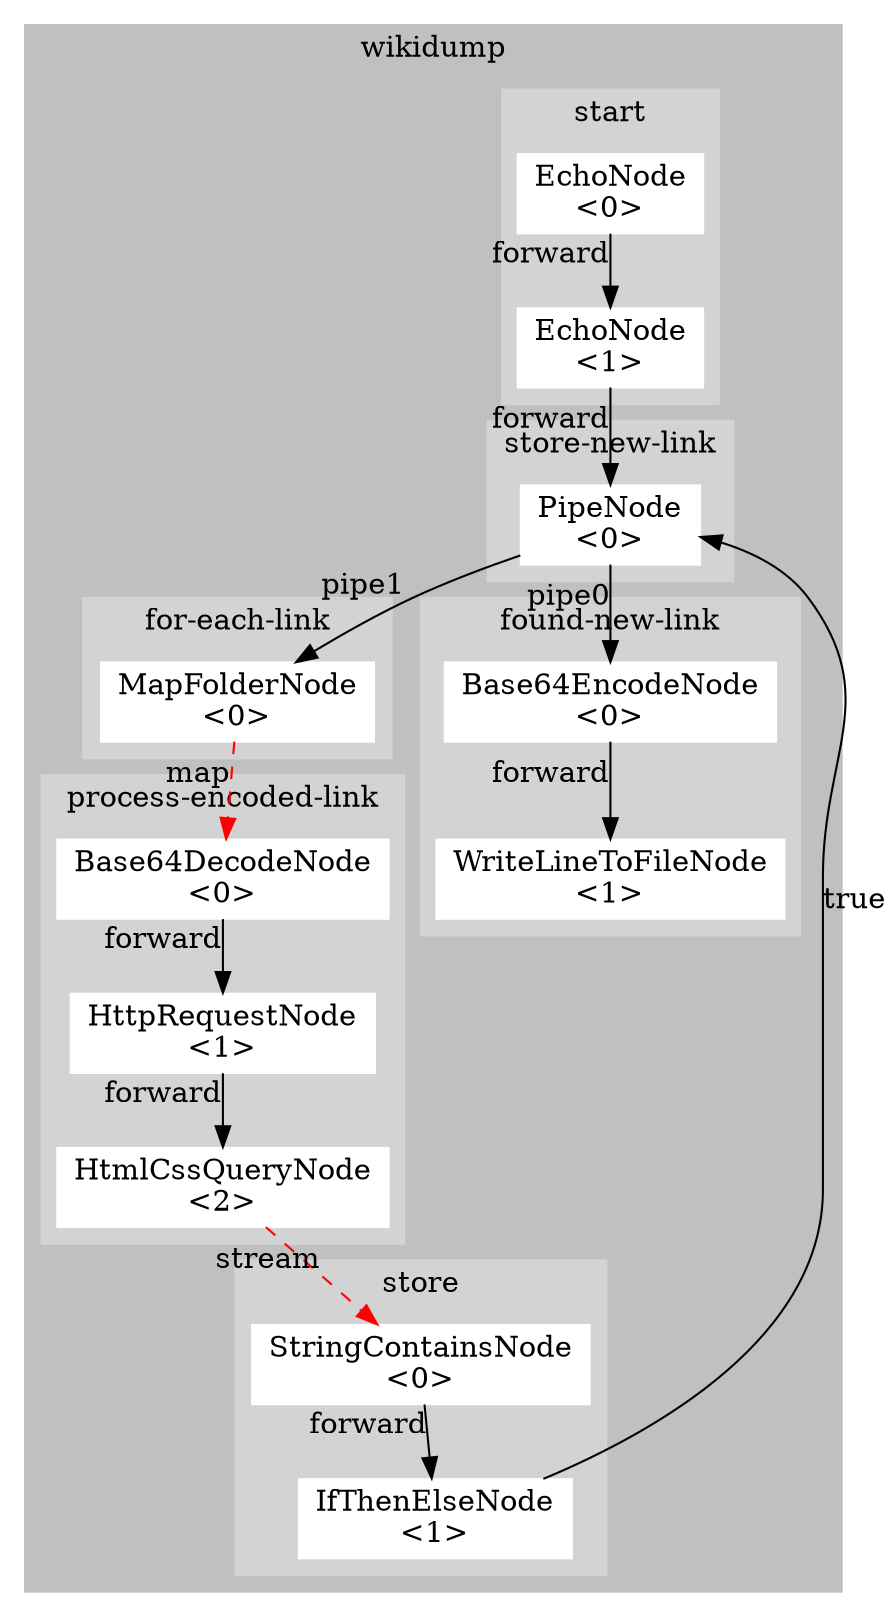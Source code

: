digraph G {
	subgraph "cluster_wikidump" {
		style=filled;
		color=grey;
		label = "wikidump";

		subgraph "cluster_store-new-link" {
			style=filled;
			color=lightgrey;
			node [style=filled,color=white];
			"wikidump.store-new-link.0" [shape=rectangle, label="PipeNode\n<0>"]; 
			label = "store-new-link";
		}
		subgraph "cluster_process-encoded-link" {
			style=filled;
			color=lightgrey;
			node [style=filled,color=white];
			"wikidump.process-encoded-link.0" [shape=rectangle, label="Base64DecodeNode\n<0>"]; "wikidump.process-encoded-link.2" [shape=rectangle, label="HtmlCssQueryNode\n<2>"]; "wikidump.process-encoded-link.1" [shape=rectangle, label="HttpRequestNode\n<1>"]; 
			label = "process-encoded-link";
		}
		subgraph "cluster_start" {
			style=filled;
			color=lightgrey;
			node [style=filled,color=white];
			"wikidump.start.0" [shape=rectangle, label="EchoNode\n<0>"]; "wikidump.start.1" [shape=rectangle, label="EchoNode\n<1>"]; 
			label = "start";
		}
		subgraph "cluster_for-each-link" {
			style=filled;
			color=lightgrey;
			node [style=filled,color=white];
			"wikidump.for-each-link.0" [shape=rectangle, label="MapFolderNode\n<0>"]; 
			label = "for-each-link";
		}
		subgraph "cluster_store" {
			style=filled;
			color=lightgrey;
			node [style=filled,color=white];
			"wikidump.store.1" [shape=rectangle, label="IfThenElseNode\n<1>"]; "wikidump.store.0" [shape=rectangle, label="StringContainsNode\n<0>"]; 
			label = "store";
		}
		subgraph "cluster_found-new-link" {
			style=filled;
			color=lightgrey;
			node [style=filled,color=white];
			"wikidump.found-new-link.0" [shape=rectangle, label="Base64EncodeNode\n<0>"]; "wikidump.found-new-link.1" [shape=rectangle, label="WriteLineToFileNode\n<1>"]; 
			label = "found-new-link";
		}
	}
"wikidump.found-new-link.0" -> "wikidump.found-new-link.1" [ xlabel="forward",]
"wikidump.start.0" -> "wikidump.start.1" [ xlabel="forward",]
"wikidump.process-encoded-link.0" -> "wikidump.process-encoded-link.1" [ xlabel="forward",]
"wikidump.store.1" -> "wikidump.store-new-link.0" [ xlabel="true",]
"wikidump.start.1" -> "wikidump.store-new-link.0" [ xlabel="forward",]
"wikidump.process-encoded-link.2" -> "wikidump.store.0" [ xlabel="stream",style=dashed,color=red]
"wikidump.store-new-link.0" -> "wikidump.found-new-link.0" [ xlabel="pipe0",]
"wikidump.store-new-link.0" -> "wikidump.for-each-link.0" [ xlabel="pipe1",]
"wikidump.process-encoded-link.1" -> "wikidump.process-encoded-link.2" [ xlabel="forward",]
"wikidump.store.0" -> "wikidump.store.1" [ xlabel="forward",]
"wikidump.for-each-link.0" -> "wikidump.process-encoded-link.0" [ xlabel="map",style=dashed,color=red]
}
